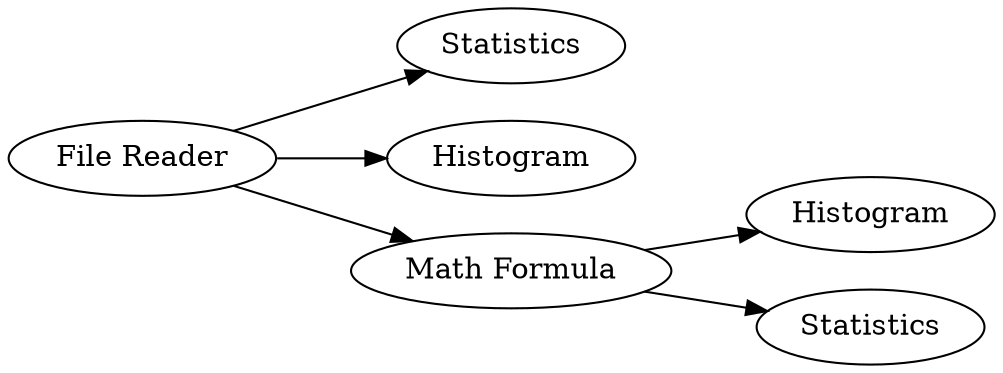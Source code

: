 digraph {
	"-2354911316668239198_4" [label=Statistics]
	"-2354911316668239198_2" [label=Histogram]
	"-2354911316668239198_3" [label="Math Formula"]
	"-2354911316668239198_6" [label=Histogram]
	"-2354911316668239198_1" [label="File Reader"]
	"-2354911316668239198_5" [label=Statistics]
	"-2354911316668239198_3" -> "-2354911316668239198_6"
	"-2354911316668239198_3" -> "-2354911316668239198_5"
	"-2354911316668239198_1" -> "-2354911316668239198_4"
	"-2354911316668239198_1" -> "-2354911316668239198_2"
	"-2354911316668239198_1" -> "-2354911316668239198_3"
	rankdir=LR
}
